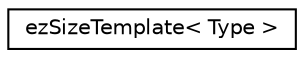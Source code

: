 digraph "Graphical Class Hierarchy"
{
 // LATEX_PDF_SIZE
  edge [fontname="Helvetica",fontsize="10",labelfontname="Helvetica",labelfontsize="10"];
  node [fontname="Helvetica",fontsize="10",shape=record];
  rankdir="LR";
  Node0 [label="ezSizeTemplate\< Type \>",height=0.2,width=0.4,color="black", fillcolor="white", style="filled",URL="$d1/d2c/classez_size_template.htm",tooltip="A simple size class templated on the type for width and height."];
}
